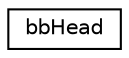 digraph G
{
  edge [fontname="Helvetica",fontsize="10",labelfontname="Helvetica",labelfontsize="10"];
  node [fontname="Helvetica",fontsize="10",shape=record];
  rankdir=LR;
  Node1 [label="bbHead",height=0.2,width=0.4,color="black", fillcolor="white", style="filled",URL="$structbbHead.html"];
}
